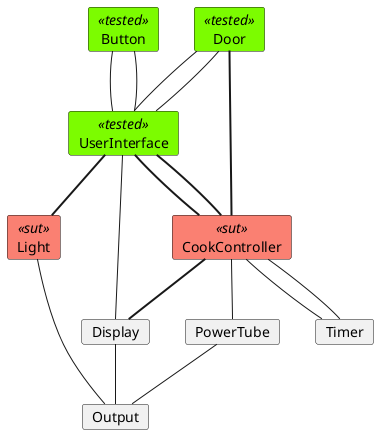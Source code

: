 @startuml IT02-Sut

'Testing colors:
skinparam card{
    backgroundColor<<tested>> lawngreen
    backgroundColor<<sut>> salmon
    backgroundColor<<test>> salmon
    backgroundColor<<fake>> gold
}


'0.
    card Door<<tested>>
    card Button<<tested>>

'1.
    card UserInterface<<tested>>

'2.
    card CookController<<sut>>
    card Light<<sut>>

'3.
    card Timer
    card PowerTube
    card Display

'4 
    card Output

'Relations projects
' 0. to 1.
Door -- UserInterface
Door -- UserInterface

Button -- UserInterface
Button -- UserInterface


'Relations CookController:
'1.
UserInterface -[thickness=2]- CookController
UserInterface -[thickness=2]- CookController

'1. to 3.
Door -[thickness=2]- CookController


CookController -- PowerTube

'1. to 2.
UserInterface -- Display
UserInterface -[thickness=2]- Light
CookController -[thickness=2]- Display

CookController -- Timer
CookController -- Timer 


' Relations 2. to 3.
Light -- Output
Display -- Output
PowerTube -- Output



@enduml